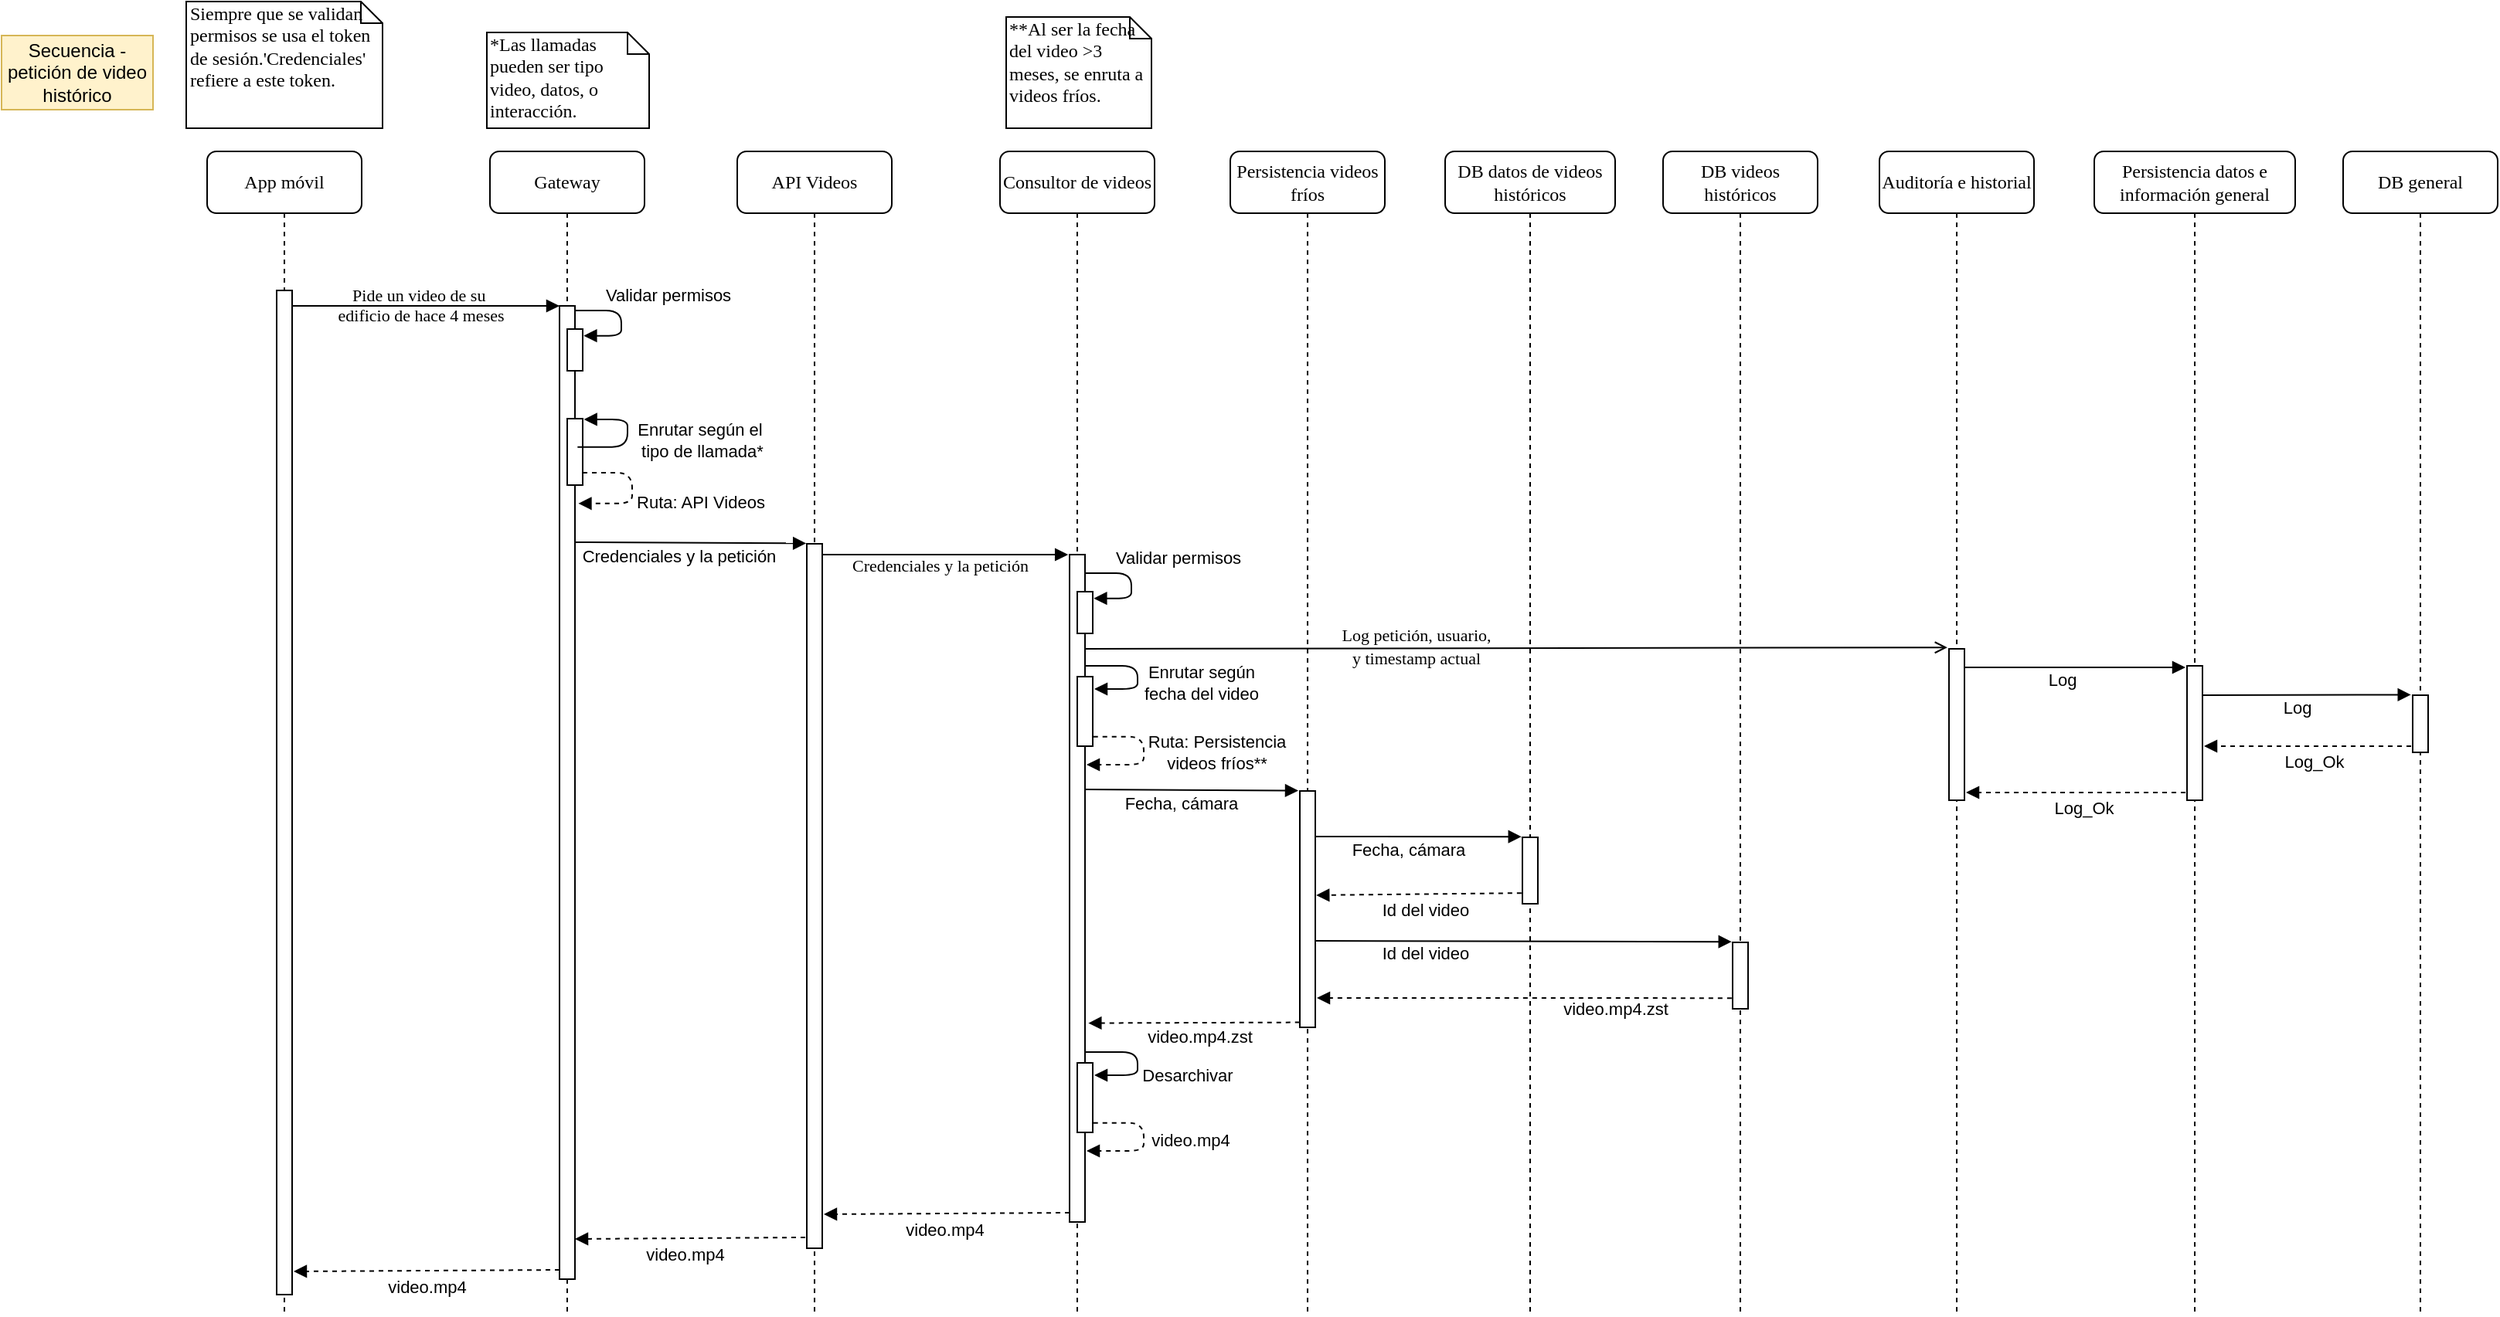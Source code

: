 <mxfile version="27.1.4">
  <diagram name="Page-1" id="13e1069c-82ec-6db2-03f1-153e76fe0fe0">
    <mxGraphModel dx="1783" dy="1029" grid="1" gridSize="10" guides="1" tooltips="1" connect="1" arrows="1" fold="1" page="1" pageScale="1" pageWidth="1100" pageHeight="850" background="none" math="0" shadow="0">
      <root>
        <mxCell id="0" />
        <mxCell id="1" parent="0" />
        <mxCell id="7baba1c4bc27f4b0-4" value="Consultor de videos" style="shape=umlLifeline;perimeter=lifelinePerimeter;whiteSpace=wrap;html=1;container=0;collapsible=0;recursiveResize=0;outlineConnect=0;rounded=1;shadow=0;comic=0;labelBackgroundColor=none;strokeWidth=1;fontFamily=Verdana;fontSize=12;align=center;" parent="1" vertex="1">
          <mxGeometry x="648" y="97" width="100" height="753" as="geometry" />
        </mxCell>
        <mxCell id="7baba1c4bc27f4b0-2" value="Gateway" style="shape=umlLifeline;perimeter=lifelinePerimeter;whiteSpace=wrap;html=1;container=1;collapsible=0;recursiveResize=0;outlineConnect=0;rounded=1;shadow=0;comic=0;labelBackgroundColor=none;strokeWidth=1;fontFamily=Verdana;fontSize=12;align=center;" parent="1" vertex="1">
          <mxGeometry x="318" y="97" width="100" height="753" as="geometry" />
        </mxCell>
        <mxCell id="7baba1c4bc27f4b0-10" value="" style="html=1;points=[];perimeter=orthogonalPerimeter;rounded=0;shadow=0;comic=0;labelBackgroundColor=none;strokeWidth=1;fontFamily=Verdana;fontSize=12;align=center;" parent="7baba1c4bc27f4b0-2" vertex="1">
          <mxGeometry x="45" y="100" width="10" height="630" as="geometry" />
        </mxCell>
        <mxCell id="8Mr_yOStn-VIHXI9vdsu-19" value="" style="html=1;points=[];perimeter=orthogonalPerimeter;rounded=0;shadow=0;comic=0;labelBackgroundColor=none;strokeWidth=1;fontFamily=Verdana;fontSize=12;align=center;" vertex="1" parent="7baba1c4bc27f4b0-2">
          <mxGeometry x="50" y="173" width="10" height="43" as="geometry" />
        </mxCell>
        <mxCell id="8Mr_yOStn-VIHXI9vdsu-20" value="" style="html=1;verticalAlign=bottom;endArrow=block;labelBackgroundColor=none;fontFamily=Verdana;fontSize=12;edgeStyle=elbowEdgeStyle;elbow=horizontal;endFill=1;exitX=1.167;exitY=0.145;exitDx=0;exitDy=0;exitPerimeter=0;entryX=1.081;entryY=0.011;entryDx=0;entryDy=0;entryPerimeter=0;" edge="1" parent="7baba1c4bc27f4b0-2" source="7baba1c4bc27f4b0-10" target="8Mr_yOStn-VIHXI9vdsu-19">
          <mxGeometry x="-0.041" y="-17" relative="1" as="geometry">
            <mxPoint x="55" y="168" as="sourcePoint" />
            <mxPoint x="61" y="183" as="targetPoint" />
            <mxPoint as="offset" />
            <Array as="points">
              <mxPoint x="89" y="163" />
            </Array>
          </mxGeometry>
        </mxCell>
        <mxCell id="8Mr_yOStn-VIHXI9vdsu-21" value="Enrutar según el&amp;nbsp;&lt;div&gt;tipo&amp;nbsp;&lt;span style=&quot;background-color: light-dark(#ffffff, var(--ge-dark-color, #121212)); color: light-dark(rgb(0, 0, 0), rgb(255, 255, 255));&quot;&gt;de llamada*&lt;/span&gt;&lt;/div&gt;" style="edgeLabel;html=1;align=center;verticalAlign=middle;resizable=0;points=[];" vertex="1" connectable="0" parent="8Mr_yOStn-VIHXI9vdsu-20">
          <mxGeometry x="-0.274" relative="1" as="geometry">
            <mxPoint x="52" y="-5" as="offset" />
          </mxGeometry>
        </mxCell>
        <mxCell id="7baba1c4bc27f4b0-3" value="API Videos" style="shape=umlLifeline;perimeter=lifelinePerimeter;whiteSpace=wrap;html=1;container=1;collapsible=0;recursiveResize=0;outlineConnect=0;rounded=1;shadow=0;comic=0;labelBackgroundColor=none;strokeWidth=1;fontFamily=Verdana;fontSize=12;align=center;" parent="1" vertex="1">
          <mxGeometry x="478" y="97" width="100" height="753" as="geometry" />
        </mxCell>
        <mxCell id="7baba1c4bc27f4b0-13" value="" style="html=1;points=[];perimeter=orthogonalPerimeter;rounded=0;shadow=0;comic=0;labelBackgroundColor=none;strokeWidth=1;fontFamily=Verdana;fontSize=12;align=center;" parent="7baba1c4bc27f4b0-3" vertex="1">
          <mxGeometry x="45" y="254" width="10" height="456" as="geometry" />
        </mxCell>
        <mxCell id="7baba1c4bc27f4b0-5" value="Persistencia videos fríos" style="shape=umlLifeline;perimeter=lifelinePerimeter;whiteSpace=wrap;html=1;container=1;collapsible=0;recursiveResize=0;outlineConnect=0;rounded=1;shadow=0;comic=0;labelBackgroundColor=none;strokeWidth=1;fontFamily=Verdana;fontSize=12;align=center;" parent="1" vertex="1">
          <mxGeometry x="797" y="97" width="100" height="753" as="geometry" />
        </mxCell>
        <mxCell id="7baba1c4bc27f4b0-19" value="" style="html=1;points=[];perimeter=orthogonalPerimeter;rounded=0;shadow=0;comic=0;labelBackgroundColor=none;strokeWidth=1;fontFamily=Verdana;fontSize=12;align=center;" parent="7baba1c4bc27f4b0-5" vertex="1">
          <mxGeometry x="45" y="414" width="10" height="153" as="geometry" />
        </mxCell>
        <mxCell id="7baba1c4bc27f4b0-6" value="DB datos de videos históricos" style="shape=umlLifeline;perimeter=lifelinePerimeter;whiteSpace=wrap;html=1;container=1;collapsible=0;recursiveResize=0;outlineConnect=0;rounded=1;shadow=0;comic=0;labelBackgroundColor=none;strokeWidth=1;fontFamily=Verdana;fontSize=12;align=center;" parent="1" vertex="1">
          <mxGeometry x="936" y="97" width="110" height="753" as="geometry" />
        </mxCell>
        <mxCell id="8Mr_yOStn-VIHXI9vdsu-38" value="" style="html=1;points=[];perimeter=orthogonalPerimeter;rounded=0;shadow=0;comic=0;labelBackgroundColor=none;strokeWidth=1;fontFamily=Verdana;fontSize=12;align=center;" vertex="1" parent="7baba1c4bc27f4b0-6">
          <mxGeometry x="50" y="444" width="10" height="43" as="geometry" />
        </mxCell>
        <mxCell id="8Mr_yOStn-VIHXI9vdsu-44" value="" style="html=1;verticalAlign=bottom;endArrow=block;labelBackgroundColor=none;fontFamily=Verdana;fontSize=12;elbow=vertical;entryX=-0.061;entryY=-0.009;entryDx=0;entryDy=0;entryPerimeter=0;" edge="1" parent="7baba1c4bc27f4b0-6" target="8Mr_yOStn-VIHXI9vdsu-43">
          <mxGeometry relative="1" as="geometry">
            <mxPoint x="-84" y="511" as="sourcePoint" />
            <mxPoint x="51" y="511" as="targetPoint" />
          </mxGeometry>
        </mxCell>
        <mxCell id="8Mr_yOStn-VIHXI9vdsu-45" value="Id del video" style="edgeLabel;html=1;align=center;verticalAlign=middle;resizable=0;points=[];" vertex="1" connectable="0" parent="8Mr_yOStn-VIHXI9vdsu-44">
          <mxGeometry x="-0.327" y="-1" relative="1" as="geometry">
            <mxPoint x="-20" y="7" as="offset" />
          </mxGeometry>
        </mxCell>
        <mxCell id="8Mr_yOStn-VIHXI9vdsu-46" value="" style="html=1;verticalAlign=bottom;endArrow=block;labelBackgroundColor=none;fontFamily=Verdana;fontSize=12;elbow=vertical;exitX=-0.057;exitY=0.839;exitDx=0;exitDy=0;exitPerimeter=0;entryX=1.061;entryY=0.441;entryDx=0;entryDy=0;entryPerimeter=0;dashed=1;" edge="1" parent="7baba1c4bc27f4b0-6" source="8Mr_yOStn-VIHXI9vdsu-43">
          <mxGeometry relative="1" as="geometry">
            <mxPoint x="-93" y="561" as="sourcePoint" />
            <mxPoint x="-83" y="548" as="targetPoint" />
          </mxGeometry>
        </mxCell>
        <mxCell id="8Mr_yOStn-VIHXI9vdsu-47" value="video.mp4.zst" style="edgeLabel;html=1;align=center;verticalAlign=middle;resizable=0;points=[];" vertex="1" connectable="0" parent="8Mr_yOStn-VIHXI9vdsu-46">
          <mxGeometry x="-0.327" y="-1" relative="1" as="geometry">
            <mxPoint x="15" y="8" as="offset" />
          </mxGeometry>
        </mxCell>
        <mxCell id="7baba1c4bc27f4b0-7" value="DB videos históricos" style="shape=umlLifeline;perimeter=lifelinePerimeter;whiteSpace=wrap;html=1;container=1;collapsible=0;recursiveResize=0;outlineConnect=0;rounded=1;shadow=0;comic=0;labelBackgroundColor=none;strokeWidth=1;fontFamily=Verdana;fontSize=12;align=center;" parent="1" vertex="1">
          <mxGeometry x="1077" y="97" width="100" height="753" as="geometry" />
        </mxCell>
        <mxCell id="8Mr_yOStn-VIHXI9vdsu-43" value="" style="html=1;points=[];perimeter=orthogonalPerimeter;rounded=0;shadow=0;comic=0;labelBackgroundColor=none;strokeWidth=1;fontFamily=Verdana;fontSize=12;align=center;" vertex="1" parent="7baba1c4bc27f4b0-7">
          <mxGeometry x="45" y="512" width="10" height="43" as="geometry" />
        </mxCell>
        <mxCell id="7baba1c4bc27f4b0-8" value="App móvil" style="shape=umlLifeline;perimeter=lifelinePerimeter;whiteSpace=wrap;html=1;container=1;collapsible=0;recursiveResize=0;outlineConnect=0;rounded=1;shadow=0;comic=0;labelBackgroundColor=none;strokeWidth=1;fontFamily=Verdana;fontSize=12;align=center;" parent="1" vertex="1">
          <mxGeometry x="135" y="97" width="100" height="753" as="geometry" />
        </mxCell>
        <mxCell id="7baba1c4bc27f4b0-9" value="" style="html=1;points=[];perimeter=orthogonalPerimeter;rounded=0;shadow=0;comic=0;labelBackgroundColor=none;strokeWidth=1;fontFamily=Verdana;fontSize=12;align=center;" parent="7baba1c4bc27f4b0-8" vertex="1">
          <mxGeometry x="45" y="90" width="10" height="650" as="geometry" />
        </mxCell>
        <mxCell id="8Mr_yOStn-VIHXI9vdsu-60" value="" style="html=1;verticalAlign=bottom;endArrow=block;labelBackgroundColor=none;fontFamily=Verdana;fontSize=12;elbow=vertical;dashed=1;" edge="1" parent="7baba1c4bc27f4b0-8">
          <mxGeometry relative="1" as="geometry">
            <mxPoint x="228" y="724" as="sourcePoint" />
            <mxPoint x="56" y="725" as="targetPoint" />
          </mxGeometry>
        </mxCell>
        <mxCell id="8Mr_yOStn-VIHXI9vdsu-61" value="video.mp4" style="edgeLabel;html=1;align=center;verticalAlign=middle;resizable=0;points=[];" vertex="1" connectable="0" parent="8Mr_yOStn-VIHXI9vdsu-60">
          <mxGeometry x="-0.327" y="-1" relative="1" as="geometry">
            <mxPoint x="-28" y="11" as="offset" />
          </mxGeometry>
        </mxCell>
        <mxCell id="7baba1c4bc27f4b0-17" value="&lt;font style=&quot;font-size: 11px;&quot;&gt;Credenciales y la petición&lt;/font&gt;" style="html=1;verticalAlign=bottom;endArrow=block;labelBackgroundColor=none;fontFamily=Verdana;fontSize=12;elbow=vertical;entryX=-0.09;entryY=0;entryDx=0;entryDy=0;entryPerimeter=0;" parent="1" target="7baba1c4bc27f4b0-16" edge="1">
          <mxGeometry x="-0.051" y="-16" relative="1" as="geometry">
            <mxPoint x="533" y="358" as="sourcePoint" />
            <mxPoint as="offset" />
          </mxGeometry>
        </mxCell>
        <mxCell id="7baba1c4bc27f4b0-11" value="Pide un video de su&amp;nbsp;&lt;div&gt;edificio de hace 4 meses&lt;/div&gt;" style="html=1;verticalAlign=bottom;endArrow=block;entryX=0;entryY=0;labelBackgroundColor=none;fontFamily=Verdana;fontSize=11;edgeStyle=elbowEdgeStyle;elbow=vertical;" parent="1" source="7baba1c4bc27f4b0-9" target="7baba1c4bc27f4b0-10" edge="1">
          <mxGeometry x="-0.041" y="-15" relative="1" as="geometry">
            <mxPoint x="255" y="207" as="sourcePoint" />
            <mxPoint as="offset" />
          </mxGeometry>
        </mxCell>
        <mxCell id="7baba1c4bc27f4b0-40" value="Siempre que se validan permisos se usa el token de sesión.&#39;Credenciales&#39; refiere a este token." style="shape=note;whiteSpace=wrap;html=1;size=14;verticalAlign=top;align=left;spacingTop=-6;rounded=0;shadow=0;comic=0;labelBackgroundColor=none;strokeWidth=1;fontFamily=Verdana;fontSize=12" parent="1" vertex="1">
          <mxGeometry x="121.5" width="127" height="82" as="geometry" />
        </mxCell>
        <mxCell id="7baba1c4bc27f4b0-41" value="*Las llamadas pueden ser tipo video, datos, o interacción." style="shape=note;whiteSpace=wrap;html=1;size=14;verticalAlign=top;align=left;spacingTop=-6;rounded=0;shadow=0;comic=0;labelBackgroundColor=none;strokeWidth=1;fontFamily=Verdana;fontSize=12" parent="1" vertex="1">
          <mxGeometry x="316" y="20" width="105" height="62" as="geometry" />
        </mxCell>
        <mxCell id="7baba1c4bc27f4b0-43" value="**Al ser la fecha del video &amp;gt;3 meses, se enruta a videos fríos." style="shape=note;whiteSpace=wrap;html=1;size=14;verticalAlign=top;align=left;spacingTop=-6;rounded=0;shadow=0;comic=0;labelBackgroundColor=none;strokeWidth=1;fontFamily=Verdana;fontSize=12" parent="1" vertex="1">
          <mxGeometry x="652" y="10" width="94" height="72" as="geometry" />
        </mxCell>
        <mxCell id="8Mr_yOStn-VIHXI9vdsu-2" value="Auditoría e historial" style="shape=umlLifeline;perimeter=lifelinePerimeter;whiteSpace=wrap;html=1;container=1;collapsible=0;recursiveResize=0;outlineConnect=0;rounded=1;shadow=0;comic=0;labelBackgroundColor=none;strokeWidth=1;fontFamily=Verdana;fontSize=12;align=center;" vertex="1" parent="1">
          <mxGeometry x="1217" y="97" width="100" height="753" as="geometry" />
        </mxCell>
        <mxCell id="8Mr_yOStn-VIHXI9vdsu-3" value="" style="html=1;points=[];perimeter=orthogonalPerimeter;rounded=0;shadow=0;comic=0;labelBackgroundColor=none;strokeColor=#000000;strokeWidth=1;fillColor=#FFFFFF;fontFamily=Verdana;fontSize=12;fontColor=#000000;align=center;" vertex="1" parent="8Mr_yOStn-VIHXI9vdsu-2">
          <mxGeometry x="45" y="322" width="10" height="98" as="geometry" />
        </mxCell>
        <mxCell id="8Mr_yOStn-VIHXI9vdsu-8" value="Persistencia datos e información general" style="shape=umlLifeline;perimeter=lifelinePerimeter;whiteSpace=wrap;html=1;container=1;collapsible=0;recursiveResize=0;outlineConnect=0;rounded=1;shadow=0;comic=0;labelBackgroundColor=none;strokeWidth=1;fontFamily=Verdana;fontSize=12;align=center;" vertex="1" parent="1">
          <mxGeometry x="1356" y="97" width="130" height="753" as="geometry" />
        </mxCell>
        <mxCell id="8Mr_yOStn-VIHXI9vdsu-66" value="" style="html=1;points=[];perimeter=orthogonalPerimeter;rounded=0;shadow=0;comic=0;labelBackgroundColor=none;strokeColor=#000000;strokeWidth=1;fillColor=#FFFFFF;fontFamily=Verdana;fontSize=12;fontColor=#000000;align=center;" vertex="1" parent="8Mr_yOStn-VIHXI9vdsu-8">
          <mxGeometry x="60" y="333" width="10" height="87" as="geometry" />
        </mxCell>
        <mxCell id="8Mr_yOStn-VIHXI9vdsu-11" value="DB general" style="shape=umlLifeline;perimeter=lifelinePerimeter;whiteSpace=wrap;html=1;container=1;collapsible=0;recursiveResize=0;outlineConnect=0;rounded=1;shadow=0;comic=0;labelBackgroundColor=none;strokeWidth=1;fontFamily=Verdana;fontSize=12;align=center;" vertex="1" parent="1">
          <mxGeometry x="1517" y="97" width="100" height="753" as="geometry" />
        </mxCell>
        <mxCell id="8Mr_yOStn-VIHXI9vdsu-67" value="" style="html=1;points=[];perimeter=orthogonalPerimeter;rounded=0;shadow=0;comic=0;labelBackgroundColor=none;strokeColor=#000000;strokeWidth=1;fillColor=#FFFFFF;fontFamily=Verdana;fontSize=12;fontColor=#000000;align=center;" vertex="1" parent="8Mr_yOStn-VIHXI9vdsu-11">
          <mxGeometry x="45" y="352" width="10" height="37" as="geometry" />
        </mxCell>
        <mxCell id="8Mr_yOStn-VIHXI9vdsu-14" value="" style="html=1;points=[];perimeter=orthogonalPerimeter;rounded=0;shadow=0;comic=0;labelBackgroundColor=none;strokeWidth=1;fontFamily=Verdana;fontSize=12;align=center;" vertex="1" parent="1">
          <mxGeometry x="368" y="212" width="10" height="27" as="geometry" />
        </mxCell>
        <mxCell id="8Mr_yOStn-VIHXI9vdsu-15" value="" style="html=1;verticalAlign=bottom;endArrow=block;labelBackgroundColor=none;fontFamily=Verdana;fontSize=12;edgeStyle=elbowEdgeStyle;elbow=horizontal;entryX=1.067;entryY=0.16;entryDx=0;entryDy=0;entryPerimeter=0;" edge="1" parent="1" target="8Mr_yOStn-VIHXI9vdsu-14">
          <mxGeometry x="-0.041" y="-17" relative="1" as="geometry">
            <mxPoint x="373" y="200" as="sourcePoint" />
            <mxPoint x="423" y="230" as="targetPoint" />
            <mxPoint as="offset" />
            <Array as="points">
              <mxPoint x="403" y="210" />
            </Array>
          </mxGeometry>
        </mxCell>
        <mxCell id="8Mr_yOStn-VIHXI9vdsu-16" value="Validar permisos" style="edgeLabel;html=1;align=center;verticalAlign=middle;resizable=0;points=[];" vertex="1" connectable="0" parent="8Mr_yOStn-VIHXI9vdsu-15">
          <mxGeometry x="-0.274" relative="1" as="geometry">
            <mxPoint x="34" y="-10" as="offset" />
          </mxGeometry>
        </mxCell>
        <mxCell id="8Mr_yOStn-VIHXI9vdsu-22" value="" style="html=1;verticalAlign=bottom;endArrow=block;labelBackgroundColor=none;fontFamily=Verdana;fontSize=12;elbow=vertical;entryX=-0.04;entryY=-0.005;entryDx=0;entryDy=0;entryPerimeter=0;" edge="1" parent="1">
          <mxGeometry x="-0.041" y="-17" relative="1" as="geometry">
            <mxPoint x="373" y="350" as="sourcePoint" />
            <mxPoint x="522.6" y="350.72" as="targetPoint" />
            <mxPoint as="offset" />
          </mxGeometry>
        </mxCell>
        <mxCell id="8Mr_yOStn-VIHXI9vdsu-23" value="Credenciales y la petición" style="edgeLabel;html=1;align=center;verticalAlign=middle;resizable=0;points=[];" vertex="1" connectable="0" parent="8Mr_yOStn-VIHXI9vdsu-22">
          <mxGeometry x="-0.384" relative="1" as="geometry">
            <mxPoint x="21" y="9" as="offset" />
          </mxGeometry>
        </mxCell>
        <mxCell id="8Mr_yOStn-VIHXI9vdsu-25" value="" style="html=1;verticalAlign=bottom;endArrow=block;labelBackgroundColor=none;fontFamily=Verdana;fontSize=12;edgeStyle=elbowEdgeStyle;elbow=horizontal;entryX=1.067;entryY=0.16;entryDx=0;entryDy=0;entryPerimeter=0;" edge="1" parent="1" target="8Mr_yOStn-VIHXI9vdsu-24">
          <mxGeometry x="-0.041" y="-17" relative="1" as="geometry">
            <mxPoint x="703" y="370" as="sourcePoint" />
            <mxPoint x="753" y="400" as="targetPoint" />
            <mxPoint as="offset" />
            <Array as="points">
              <mxPoint x="733" y="380" />
            </Array>
          </mxGeometry>
        </mxCell>
        <mxCell id="8Mr_yOStn-VIHXI9vdsu-26" value="Validar permisos" style="edgeLabel;html=1;align=center;verticalAlign=middle;resizable=0;points=[];" vertex="1" connectable="0" parent="8Mr_yOStn-VIHXI9vdsu-25">
          <mxGeometry x="-0.274" relative="1" as="geometry">
            <mxPoint x="34" y="-10" as="offset" />
          </mxGeometry>
        </mxCell>
        <mxCell id="7baba1c4bc27f4b0-16" value="" style="html=1;points=[];perimeter=orthogonalPerimeter;rounded=0;shadow=0;comic=0;labelBackgroundColor=none;strokeWidth=1;fontFamily=Verdana;fontSize=12;align=center;" parent="1" vertex="1">
          <mxGeometry x="693" y="358" width="10" height="432" as="geometry" />
        </mxCell>
        <mxCell id="8Mr_yOStn-VIHXI9vdsu-24" value="" style="html=1;points=[];perimeter=orthogonalPerimeter;rounded=0;shadow=0;comic=0;labelBackgroundColor=none;strokeWidth=1;fontFamily=Verdana;fontSize=12;align=center;" vertex="1" parent="1">
          <mxGeometry x="698" y="382" width="10" height="27" as="geometry" />
        </mxCell>
        <mxCell id="7baba1c4bc27f4b0-34" value="" style="html=1;points=[];perimeter=orthogonalPerimeter;rounded=0;shadow=0;comic=0;labelBackgroundColor=none;strokeWidth=1;fontFamily=Verdana;fontSize=12;align=center;" parent="1" vertex="1">
          <mxGeometry x="698" y="437" width="10" height="45" as="geometry" />
        </mxCell>
        <mxCell id="8Mr_yOStn-VIHXI9vdsu-30" value="" style="html=1;verticalAlign=bottom;endArrow=block;labelBackgroundColor=none;fontFamily=Verdana;fontSize=12;edgeStyle=elbowEdgeStyle;elbow=horizontal;entryX=1.102;entryY=0.171;entryDx=0;entryDy=0;entryPerimeter=0;endFill=1;" edge="1" parent="1">
          <mxGeometry x="-0.041" y="-17" relative="1" as="geometry">
            <mxPoint x="703" y="430" as="sourcePoint" />
            <mxPoint x="709" y="445" as="targetPoint" />
            <mxPoint as="offset" />
            <Array as="points">
              <mxPoint x="737" y="440" />
            </Array>
          </mxGeometry>
        </mxCell>
        <mxCell id="8Mr_yOStn-VIHXI9vdsu-31" value="Enrutar según&lt;div&gt;fecha del video&lt;/div&gt;" style="edgeLabel;html=1;align=center;verticalAlign=middle;resizable=0;points=[];" vertex="1" connectable="0" parent="8Mr_yOStn-VIHXI9vdsu-30">
          <mxGeometry x="-0.274" relative="1" as="geometry">
            <mxPoint x="47" y="11" as="offset" />
          </mxGeometry>
        </mxCell>
        <mxCell id="8Mr_yOStn-VIHXI9vdsu-32" value="" style="html=1;verticalAlign=bottom;endArrow=block;labelBackgroundColor=none;fontFamily=Verdana;fontSize=12;elbow=vertical;entryX=-0.1;entryY=-0.008;entryDx=0;entryDy=0;entryPerimeter=0;" edge="1" parent="1">
          <mxGeometry x="-0.051" y="-16" relative="1" as="geometry">
            <mxPoint x="703" y="510" as="sourcePoint" />
            <mxPoint x="841" y="510.776" as="targetPoint" />
            <mxPoint as="offset" />
          </mxGeometry>
        </mxCell>
        <mxCell id="8Mr_yOStn-VIHXI9vdsu-33" value="Fecha, cámara" style="edgeLabel;html=1;align=center;verticalAlign=middle;resizable=0;points=[];" vertex="1" connectable="0" parent="8Mr_yOStn-VIHXI9vdsu-32">
          <mxGeometry x="-0.327" y="-1" relative="1" as="geometry">
            <mxPoint x="15" y="7" as="offset" />
          </mxGeometry>
        </mxCell>
        <mxCell id="8Mr_yOStn-VIHXI9vdsu-34" value="" style="html=1;verticalAlign=bottom;endArrow=block;labelBackgroundColor=none;fontFamily=Verdana;fontSize=12;edgeStyle=elbowEdgeStyle;elbow=horizontal;endFill=1;exitX=1.167;exitY=0.145;exitDx=0;exitDy=0;exitPerimeter=0;entryX=1.221;entryY=0.203;entryDx=0;entryDy=0;entryPerimeter=0;dashed=1;" edge="1" parent="1" target="7baba1c4bc27f4b0-10">
          <mxGeometry x="-0.041" y="-17" relative="1" as="geometry">
            <mxPoint x="378" y="305" as="sourcePoint" />
            <mxPoint x="382" y="321" as="targetPoint" />
            <mxPoint as="offset" />
            <Array as="points">
              <mxPoint x="410" y="311" />
            </Array>
          </mxGeometry>
        </mxCell>
        <mxCell id="8Mr_yOStn-VIHXI9vdsu-35" value="Ruta: API Videos" style="edgeLabel;html=1;align=center;verticalAlign=middle;resizable=0;points=[];" vertex="1" connectable="0" parent="8Mr_yOStn-VIHXI9vdsu-34">
          <mxGeometry x="-0.274" relative="1" as="geometry">
            <mxPoint x="44" y="19" as="offset" />
          </mxGeometry>
        </mxCell>
        <mxCell id="8Mr_yOStn-VIHXI9vdsu-36" value="" style="html=1;verticalAlign=bottom;endArrow=block;labelBackgroundColor=none;fontFamily=Verdana;fontSize=12;edgeStyle=elbowEdgeStyle;elbow=horizontal;endFill=1;exitX=1.036;exitY=0.863;exitDx=0;exitDy=0;exitPerimeter=0;dashed=1;" edge="1" parent="1" source="7baba1c4bc27f4b0-34">
          <mxGeometry x="-0.041" y="-17" relative="1" as="geometry">
            <mxPoint x="709" y="476" as="sourcePoint" />
            <mxPoint x="704" y="494" as="targetPoint" />
            <mxPoint as="offset" />
            <Array as="points">
              <mxPoint x="741" y="482" />
            </Array>
          </mxGeometry>
        </mxCell>
        <mxCell id="8Mr_yOStn-VIHXI9vdsu-37" value="Ruta: Persistencia&lt;div&gt;videos fríos**&lt;/div&gt;" style="edgeLabel;html=1;align=center;verticalAlign=middle;resizable=0;points=[];" vertex="1" connectable="0" parent="8Mr_yOStn-VIHXI9vdsu-36">
          <mxGeometry x="-0.274" relative="1" as="geometry">
            <mxPoint x="47" y="10" as="offset" />
          </mxGeometry>
        </mxCell>
        <mxCell id="8Mr_yOStn-VIHXI9vdsu-28" value="&lt;font style=&quot;font-size: 11px;&quot;&gt;Log petición, usuario,&lt;/font&gt;&lt;div&gt;&lt;font style=&quot;font-size: 11px;&quot;&gt;y timestamp actual&lt;/font&gt;&lt;/div&gt;" style="html=1;verticalAlign=bottom;endArrow=open;labelBackgroundColor=none;fontFamily=Verdana;fontSize=12;elbow=vertical;entryX=-0.107;entryY=-0.009;entryDx=0;entryDy=0;entryPerimeter=0;endFill=0;" edge="1" parent="1" target="8Mr_yOStn-VIHXI9vdsu-3">
          <mxGeometry x="-0.235" y="-15" relative="1" as="geometry">
            <mxPoint x="703" y="419" as="sourcePoint" />
            <mxPoint x="870" y="418" as="targetPoint" />
            <mxPoint as="offset" />
          </mxGeometry>
        </mxCell>
        <mxCell id="8Mr_yOStn-VIHXI9vdsu-39" value="" style="html=1;verticalAlign=bottom;endArrow=block;labelBackgroundColor=none;fontFamily=Verdana;fontSize=12;elbow=vertical;entryX=-0.061;entryY=-0.009;entryDx=0;entryDy=0;entryPerimeter=0;exitX=1.001;exitY=0.193;exitDx=0;exitDy=0;exitPerimeter=0;" edge="1" parent="1" source="7baba1c4bc27f4b0-19" target="8Mr_yOStn-VIHXI9vdsu-38">
          <mxGeometry x="-0.051" y="-16" relative="1" as="geometry">
            <mxPoint x="852" y="541" as="sourcePoint" />
            <mxPoint x="987" y="540" as="targetPoint" />
            <mxPoint as="offset" />
          </mxGeometry>
        </mxCell>
        <mxCell id="8Mr_yOStn-VIHXI9vdsu-40" value="Fecha, cámara" style="edgeLabel;html=1;align=center;verticalAlign=middle;resizable=0;points=[];" vertex="1" connectable="0" parent="8Mr_yOStn-VIHXI9vdsu-39">
          <mxGeometry x="-0.327" y="-1" relative="1" as="geometry">
            <mxPoint x="15" y="7" as="offset" />
          </mxGeometry>
        </mxCell>
        <mxCell id="8Mr_yOStn-VIHXI9vdsu-41" value="" style="html=1;verticalAlign=bottom;endArrow=block;labelBackgroundColor=none;fontFamily=Verdana;fontSize=12;elbow=vertical;exitX=-0.057;exitY=0.839;exitDx=0;exitDy=0;exitPerimeter=0;entryX=1.061;entryY=0.441;entryDx=0;entryDy=0;entryPerimeter=0;dashed=1;" edge="1" parent="1" source="8Mr_yOStn-VIHXI9vdsu-38" target="7baba1c4bc27f4b0-19">
          <mxGeometry x="-0.051" y="-16" relative="1" as="geometry">
            <mxPoint x="843" y="590" as="sourcePoint" />
            <mxPoint x="976" y="590" as="targetPoint" />
            <mxPoint as="offset" />
          </mxGeometry>
        </mxCell>
        <mxCell id="8Mr_yOStn-VIHXI9vdsu-42" value="Id del video" style="edgeLabel;html=1;align=center;verticalAlign=middle;resizable=0;points=[];" vertex="1" connectable="0" parent="8Mr_yOStn-VIHXI9vdsu-41">
          <mxGeometry x="-0.327" y="-1" relative="1" as="geometry">
            <mxPoint x="-18" y="11" as="offset" />
          </mxGeometry>
        </mxCell>
        <mxCell id="8Mr_yOStn-VIHXI9vdsu-48" value="" style="html=1;verticalAlign=bottom;endArrow=block;labelBackgroundColor=none;fontFamily=Verdana;fontSize=12;elbow=vertical;exitX=-0.013;exitY=0.979;exitDx=0;exitDy=0;exitPerimeter=0;entryX=1.216;entryY=0.702;entryDx=0;entryDy=0;entryPerimeter=0;dashed=1;" edge="1" parent="1" source="7baba1c4bc27f4b0-19" target="7baba1c4bc27f4b0-16">
          <mxGeometry relative="1" as="geometry">
            <mxPoint x="931" y="676.47" as="sourcePoint" />
            <mxPoint x="663" y="676.47" as="targetPoint" />
          </mxGeometry>
        </mxCell>
        <mxCell id="8Mr_yOStn-VIHXI9vdsu-49" value="video.mp4.zst" style="edgeLabel;html=1;align=center;verticalAlign=middle;resizable=0;points=[];" vertex="1" connectable="0" parent="8Mr_yOStn-VIHXI9vdsu-48">
          <mxGeometry x="-0.327" y="-1" relative="1" as="geometry">
            <mxPoint x="-19" y="10" as="offset" />
          </mxGeometry>
        </mxCell>
        <mxCell id="8Mr_yOStn-VIHXI9vdsu-50" value="" style="html=1;points=[];perimeter=orthogonalPerimeter;rounded=0;shadow=0;comic=0;labelBackgroundColor=none;strokeWidth=1;fontFamily=Verdana;fontSize=12;align=center;" vertex="1" parent="1">
          <mxGeometry x="698" y="687" width="10" height="45" as="geometry" />
        </mxCell>
        <mxCell id="8Mr_yOStn-VIHXI9vdsu-51" value="" style="html=1;verticalAlign=bottom;endArrow=block;labelBackgroundColor=none;fontFamily=Verdana;fontSize=12;edgeStyle=elbowEdgeStyle;elbow=horizontal;entryX=1.102;entryY=0.171;entryDx=0;entryDy=0;entryPerimeter=0;endFill=1;" edge="1" parent="1">
          <mxGeometry x="-0.041" y="-17" relative="1" as="geometry">
            <mxPoint x="703" y="680" as="sourcePoint" />
            <mxPoint x="709" y="695" as="targetPoint" />
            <mxPoint as="offset" />
            <Array as="points">
              <mxPoint x="737" y="690" />
            </Array>
          </mxGeometry>
        </mxCell>
        <mxCell id="8Mr_yOStn-VIHXI9vdsu-52" value="Desarchivar" style="edgeLabel;html=1;align=center;verticalAlign=middle;resizable=0;points=[];" vertex="1" connectable="0" parent="8Mr_yOStn-VIHXI9vdsu-51">
          <mxGeometry x="-0.274" relative="1" as="geometry">
            <mxPoint x="38" y="15" as="offset" />
          </mxGeometry>
        </mxCell>
        <mxCell id="8Mr_yOStn-VIHXI9vdsu-53" value="" style="html=1;verticalAlign=bottom;endArrow=block;labelBackgroundColor=none;fontFamily=Verdana;fontSize=12;edgeStyle=elbowEdgeStyle;elbow=horizontal;endFill=1;exitX=1.036;exitY=0.863;exitDx=0;exitDy=0;exitPerimeter=0;dashed=1;" edge="1" parent="1" source="8Mr_yOStn-VIHXI9vdsu-50">
          <mxGeometry x="-0.041" y="-17" relative="1" as="geometry">
            <mxPoint x="709" y="726" as="sourcePoint" />
            <mxPoint x="704" y="744" as="targetPoint" />
            <mxPoint as="offset" />
            <Array as="points">
              <mxPoint x="741" y="732" />
            </Array>
          </mxGeometry>
        </mxCell>
        <mxCell id="8Mr_yOStn-VIHXI9vdsu-54" value="video.mp4" style="edgeLabel;html=1;align=center;verticalAlign=middle;resizable=0;points=[];" vertex="1" connectable="0" parent="8Mr_yOStn-VIHXI9vdsu-53">
          <mxGeometry x="-0.274" relative="1" as="geometry">
            <mxPoint x="30" y="11" as="offset" />
          </mxGeometry>
        </mxCell>
        <mxCell id="8Mr_yOStn-VIHXI9vdsu-56" value="" style="html=1;verticalAlign=bottom;endArrow=block;labelBackgroundColor=none;fontFamily=Verdana;fontSize=12;elbow=vertical;dashed=1;" edge="1" parent="1">
          <mxGeometry relative="1" as="geometry">
            <mxPoint x="693" y="784" as="sourcePoint" />
            <mxPoint x="534" y="785" as="targetPoint" />
          </mxGeometry>
        </mxCell>
        <mxCell id="8Mr_yOStn-VIHXI9vdsu-57" value="video.mp4" style="edgeLabel;html=1;align=center;verticalAlign=middle;resizable=0;points=[];" vertex="1" connectable="0" parent="8Mr_yOStn-VIHXI9vdsu-56">
          <mxGeometry x="-0.327" y="-1" relative="1" as="geometry">
            <mxPoint x="-28" y="11" as="offset" />
          </mxGeometry>
        </mxCell>
        <mxCell id="8Mr_yOStn-VIHXI9vdsu-58" value="" style="html=1;verticalAlign=bottom;endArrow=block;labelBackgroundColor=none;fontFamily=Verdana;fontSize=12;elbow=vertical;dashed=1;" edge="1" parent="1">
          <mxGeometry relative="1" as="geometry">
            <mxPoint x="522" y="800" as="sourcePoint" />
            <mxPoint x="373" y="801" as="targetPoint" />
          </mxGeometry>
        </mxCell>
        <mxCell id="8Mr_yOStn-VIHXI9vdsu-59" value="video.mp4" style="edgeLabel;html=1;align=center;verticalAlign=middle;resizable=0;points=[];" vertex="1" connectable="0" parent="8Mr_yOStn-VIHXI9vdsu-58">
          <mxGeometry x="-0.327" y="-1" relative="1" as="geometry">
            <mxPoint x="-28" y="11" as="offset" />
          </mxGeometry>
        </mxCell>
        <mxCell id="8Mr_yOStn-VIHXI9vdsu-62" value="" style="html=1;verticalAlign=bottom;endArrow=block;labelBackgroundColor=none;fontFamily=Verdana;fontSize=12;elbow=vertical;exitX=1.001;exitY=0.193;exitDx=0;exitDy=0;exitPerimeter=0;" edge="1" parent="1">
          <mxGeometry x="-0.051" y="-16" relative="1" as="geometry">
            <mxPoint x="1272" y="431" as="sourcePoint" />
            <mxPoint x="1415" y="431" as="targetPoint" />
            <mxPoint as="offset" />
          </mxGeometry>
        </mxCell>
        <mxCell id="8Mr_yOStn-VIHXI9vdsu-63" value="Log" style="edgeLabel;html=1;align=center;verticalAlign=middle;resizable=0;points=[];" vertex="1" connectable="0" parent="8Mr_yOStn-VIHXI9vdsu-62">
          <mxGeometry x="-0.327" y="-1" relative="1" as="geometry">
            <mxPoint x="15" y="7" as="offset" />
          </mxGeometry>
        </mxCell>
        <mxCell id="8Mr_yOStn-VIHXI9vdsu-64" value="" style="html=1;verticalAlign=bottom;endArrow=block;labelBackgroundColor=none;fontFamily=Verdana;fontSize=12;elbow=vertical;dashed=1;" edge="1" parent="1">
          <mxGeometry x="-0.051" y="-16" relative="1" as="geometry">
            <mxPoint x="1415" y="512" as="sourcePoint" />
            <mxPoint x="1273" y="512" as="targetPoint" />
            <mxPoint as="offset" />
          </mxGeometry>
        </mxCell>
        <mxCell id="8Mr_yOStn-VIHXI9vdsu-65" value="Log_Ok" style="edgeLabel;html=1;align=center;verticalAlign=middle;resizable=0;points=[];" vertex="1" connectable="0" parent="8Mr_yOStn-VIHXI9vdsu-64">
          <mxGeometry x="-0.327" y="-1" relative="1" as="geometry">
            <mxPoint x="-18" y="11" as="offset" />
          </mxGeometry>
        </mxCell>
        <mxCell id="8Mr_yOStn-VIHXI9vdsu-68" value="" style="html=1;verticalAlign=bottom;endArrow=block;labelBackgroundColor=none;fontFamily=Verdana;fontSize=12;elbow=vertical;exitX=1.001;exitY=0.193;exitDx=0;exitDy=0;exitPerimeter=0;entryX=-0.112;entryY=-0.008;entryDx=0;entryDy=0;entryPerimeter=0;" edge="1" parent="1" target="8Mr_yOStn-VIHXI9vdsu-67">
          <mxGeometry x="-0.051" y="-16" relative="1" as="geometry">
            <mxPoint x="1426" y="449" as="sourcePoint" />
            <mxPoint x="1569" y="449" as="targetPoint" />
            <mxPoint as="offset" />
          </mxGeometry>
        </mxCell>
        <mxCell id="8Mr_yOStn-VIHXI9vdsu-69" value="Log" style="edgeLabel;html=1;align=center;verticalAlign=middle;resizable=0;points=[];" vertex="1" connectable="0" parent="8Mr_yOStn-VIHXI9vdsu-68">
          <mxGeometry x="-0.327" y="-1" relative="1" as="geometry">
            <mxPoint x="15" y="7" as="offset" />
          </mxGeometry>
        </mxCell>
        <mxCell id="8Mr_yOStn-VIHXI9vdsu-70" value="" style="html=1;verticalAlign=bottom;endArrow=block;labelBackgroundColor=none;fontFamily=Verdana;fontSize=12;elbow=vertical;dashed=1;" edge="1" parent="1">
          <mxGeometry x="-0.051" y="-16" relative="1" as="geometry">
            <mxPoint x="1561" y="482" as="sourcePoint" />
            <mxPoint x="1427" y="482" as="targetPoint" />
            <mxPoint as="offset" />
          </mxGeometry>
        </mxCell>
        <mxCell id="8Mr_yOStn-VIHXI9vdsu-71" value="Log_Ok" style="edgeLabel;html=1;align=center;verticalAlign=middle;resizable=0;points=[];" vertex="1" connectable="0" parent="8Mr_yOStn-VIHXI9vdsu-70">
          <mxGeometry x="-0.327" y="-1" relative="1" as="geometry">
            <mxPoint x="-18" y="11" as="offset" />
          </mxGeometry>
        </mxCell>
        <mxCell id="8Mr_yOStn-VIHXI9vdsu-72" value="Secuencia - petición de video histórico" style="rounded=0;whiteSpace=wrap;html=1;fillColor=#fff2cc;strokeColor=#d6b656;" vertex="1" parent="1">
          <mxGeometry x="2" y="22" width="98" height="48" as="geometry" />
        </mxCell>
      </root>
    </mxGraphModel>
  </diagram>
</mxfile>
